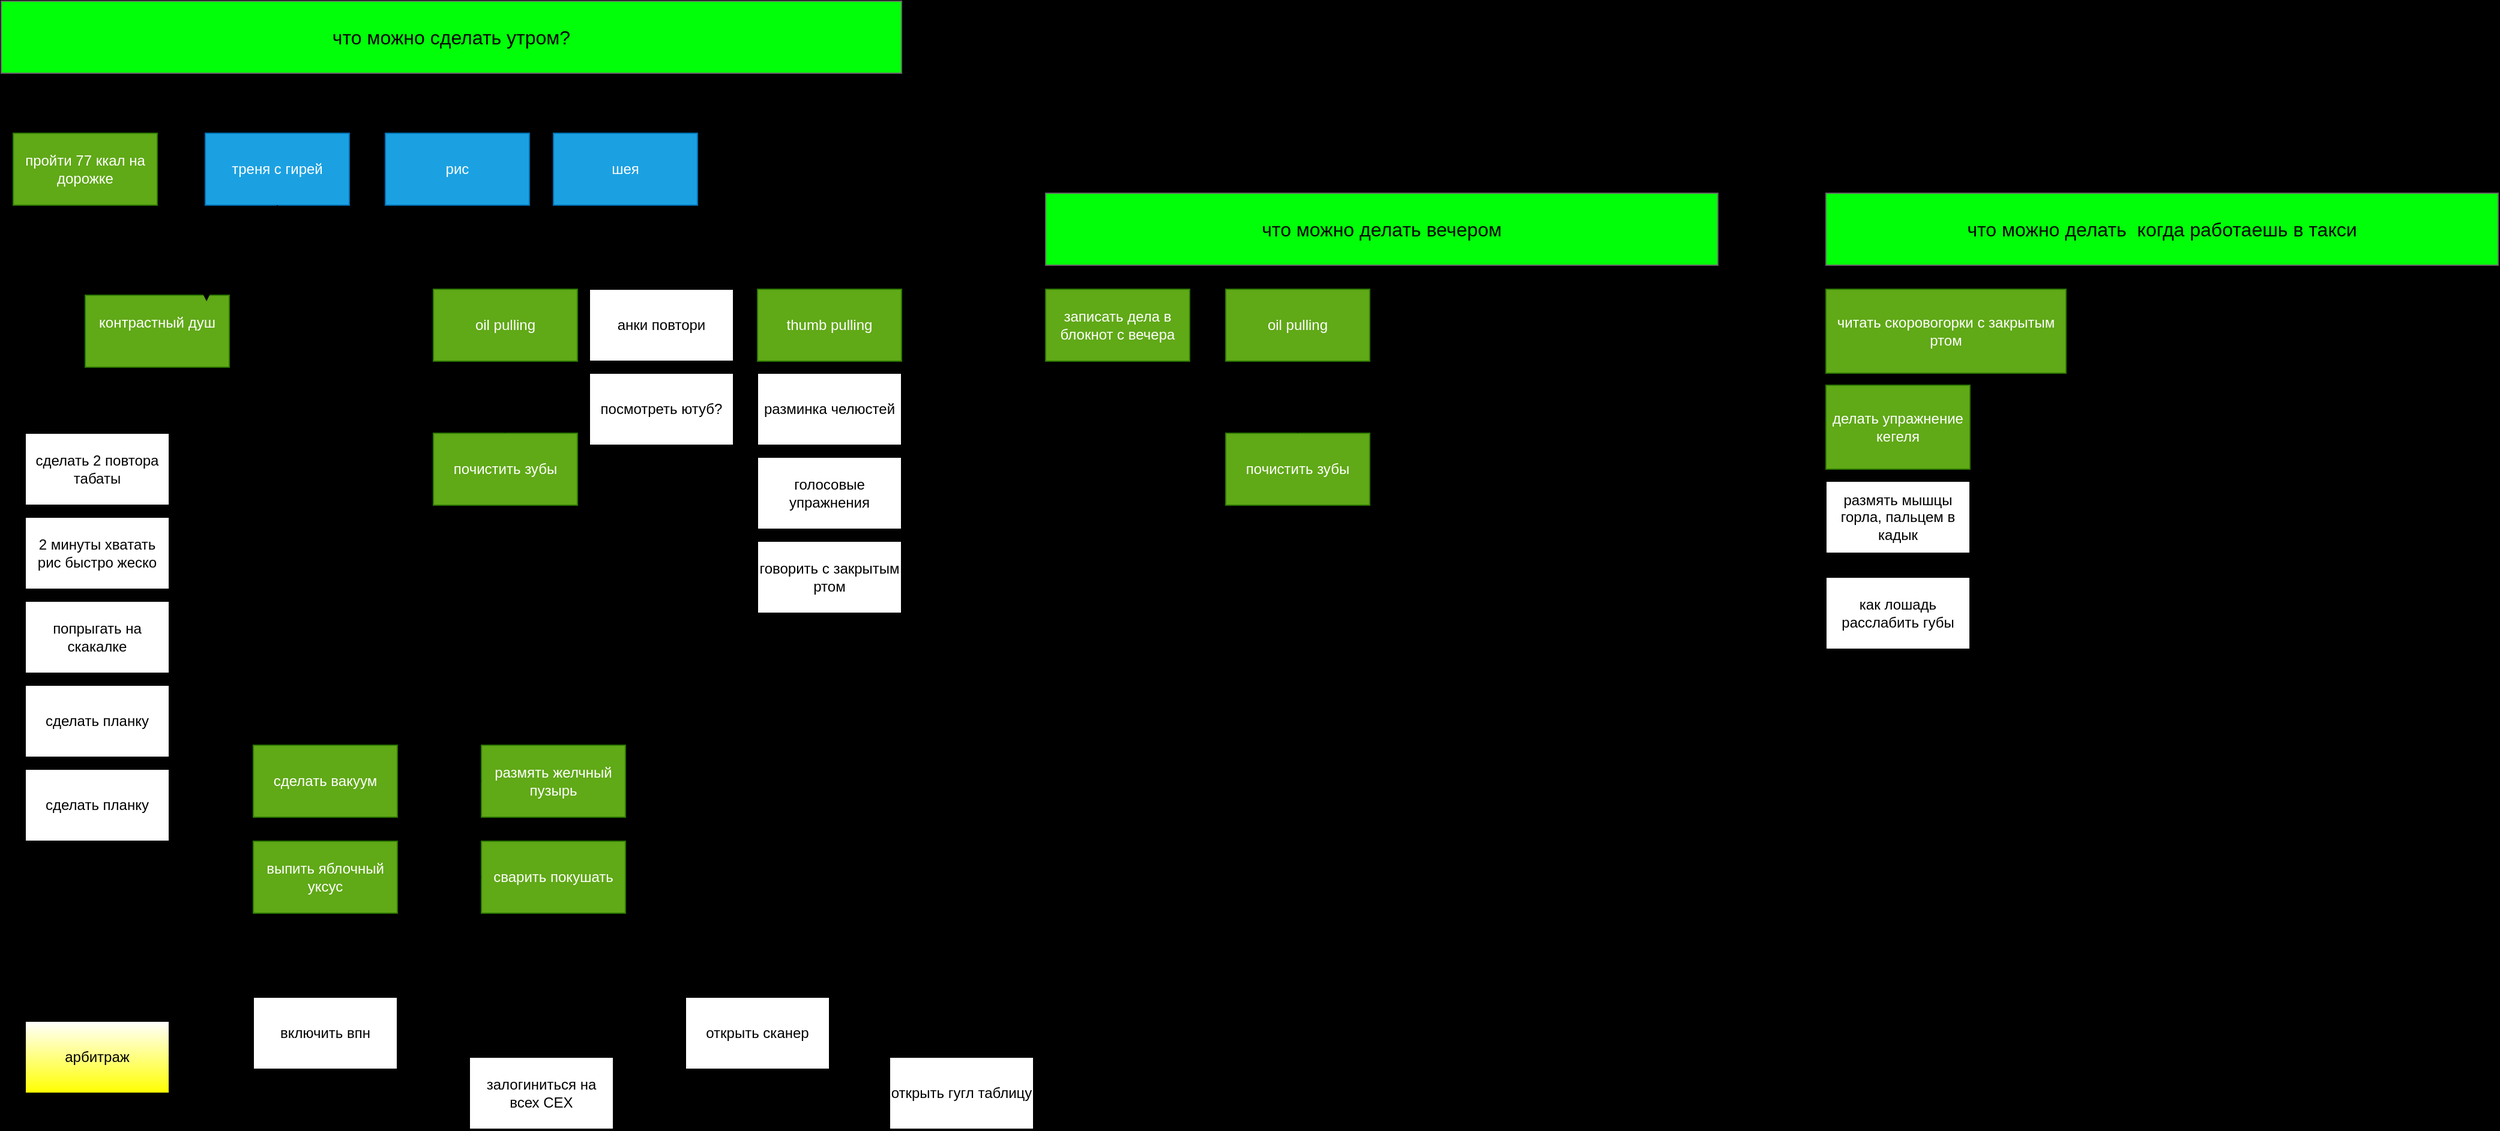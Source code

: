 <mxfile version="26.1.0">
  <diagram name="Страница — 1" id="fe4afWmqSPOwGRRfu1oG">
    <mxGraphModel dx="2286" dy="1210" grid="1" gridSize="10" guides="1" tooltips="1" connect="1" arrows="1" fold="1" page="0" pageScale="1" pageWidth="827" pageHeight="1169" background="#000000" math="0" shadow="0" adaptiveColors="simple">
      <root>
        <mxCell id="0" />
        <mxCell id="1" parent="0" />
        <mxCell id="N8eQh9thFCZGvSdchSBF-1" value="что можно сделать утром?" style="rounded=0;whiteSpace=wrap;html=1;labelBackgroundColor=none;fillColor=#00FF08;strokeColor=#666666;fontColor=#000000;gradientColor=none;fontSize=16;" parent="1" vertex="1">
          <mxGeometry x="-160" y="-120" width="750" height="60" as="geometry" />
        </mxCell>
        <mxCell id="CcC4EHF6xNmilOeLvd2F-5" style="edgeStyle=orthogonalEdgeStyle;rounded=0;orthogonalLoop=1;jettySize=auto;html=1;entryX=0.25;entryY=0;entryDx=0;entryDy=0;" parent="1" source="qaedK1OBrXd_NtfnD_xV-1" target="qaedK1OBrXd_NtfnD_xV-21" edge="1">
          <mxGeometry relative="1" as="geometry" />
        </mxCell>
        <mxCell id="qaedK1OBrXd_NtfnD_xV-1" value="пройти 77 ккал на дорожке" style="rounded=0;whiteSpace=wrap;html=1;labelBackgroundColor=none;fillColor=#60a917;strokeColor=#2D7600;fontColor=#ffffff;" parent="1" vertex="1">
          <mxGeometry x="-150" y="-10" width="120" height="60" as="geometry" />
        </mxCell>
        <mxCell id="qaedK1OBrXd_NtfnD_xV-2" value="сделать 2 повтора табаты" style="rounded=0;whiteSpace=wrap;html=1;labelBackgroundColor=none;" parent="1" vertex="1">
          <mxGeometry x="-140" y="240" width="120" height="60" as="geometry" />
        </mxCell>
        <mxCell id="qaedK1OBrXd_NtfnD_xV-3" value="почистить зубы" style="rounded=0;whiteSpace=wrap;html=1;labelBackgroundColor=none;fillColor=#60a917;fontColor=#ffffff;strokeColor=#2D7600;" parent="1" vertex="1">
          <mxGeometry x="200" y="240" width="120" height="60" as="geometry" />
        </mxCell>
        <mxCell id="qaedK1OBrXd_NtfnD_xV-21" value="&lt;div&gt;контрастный душ&lt;/div&gt;&lt;div&gt;&lt;br&gt;&lt;/div&gt;" style="rounded=0;whiteSpace=wrap;html=1;labelBackgroundColor=none;fillColor=#60a917;fontColor=#ffffff;strokeColor=#2D7600;" parent="1" vertex="1">
          <mxGeometry x="-90" y="125" width="120" height="60" as="geometry" />
        </mxCell>
        <mxCell id="qaedK1OBrXd_NtfnD_xV-5" value="сварить покушать" style="rounded=0;whiteSpace=wrap;html=1;labelBackgroundColor=none;fillColor=#60a917;fontColor=#ffffff;strokeColor=#2D7600;" parent="1" vertex="1">
          <mxGeometry x="240" y="580" width="120" height="60" as="geometry" />
        </mxCell>
        <mxCell id="aKsCuJh0maRcEQ2Xi9_0-6" style="edgeStyle=orthogonalEdgeStyle;rounded=0;orthogonalLoop=1;jettySize=auto;html=1;entryX=0;entryY=0.5;entryDx=0;entryDy=0;" parent="1" source="qaedK1OBrXd_NtfnD_xV-15" target="qaedK1OBrXd_NtfnD_xV-5" edge="1">
          <mxGeometry relative="1" as="geometry" />
        </mxCell>
        <mxCell id="qaedK1OBrXd_NtfnD_xV-15" value="выпить яблочный уксус" style="rounded=0;whiteSpace=wrap;html=1;labelBackgroundColor=none;fillColor=#60a917;fontColor=#ffffff;strokeColor=#2D7600;" parent="1" vertex="1">
          <mxGeometry x="50" y="580" width="120" height="60" as="geometry" />
        </mxCell>
        <mxCell id="qaedK1OBrXd_NtfnD_xV-16" value="размять желчный пузырь" style="rounded=0;whiteSpace=wrap;html=1;labelBackgroundColor=none;fillColor=#60a917;fontColor=#ffffff;strokeColor=#2D7600;" parent="1" vertex="1">
          <mxGeometry x="240" y="500" width="120" height="60" as="geometry" />
        </mxCell>
        <mxCell id="aKsCuJh0maRcEQ2Xi9_0-4" style="edgeStyle=orthogonalEdgeStyle;rounded=0;orthogonalLoop=1;jettySize=auto;html=1;entryX=0;entryY=0.5;entryDx=0;entryDy=0;" parent="1" source="qaedK1OBrXd_NtfnD_xV-17" target="qaedK1OBrXd_NtfnD_xV-16" edge="1">
          <mxGeometry relative="1" as="geometry" />
        </mxCell>
        <mxCell id="qaedK1OBrXd_NtfnD_xV-17" value="сделать вакуум" style="rounded=0;whiteSpace=wrap;html=1;labelBackgroundColor=none;fillColor=#60a917;fontColor=#ffffff;strokeColor=#2D7600;" parent="1" vertex="1">
          <mxGeometry x="50" y="500" width="120" height="60" as="geometry" />
        </mxCell>
        <mxCell id="qaedK1OBrXd_NtfnD_xV-18" value="&lt;div&gt;сделать планку&lt;/div&gt;" style="rounded=0;whiteSpace=wrap;html=1;labelBackgroundColor=none;" parent="1" vertex="1">
          <mxGeometry x="-140" y="450" width="120" height="60" as="geometry" />
        </mxCell>
        <mxCell id="qaedK1OBrXd_NtfnD_xV-6" value="thumb pulling" style="rounded=0;whiteSpace=wrap;html=1;labelBackgroundColor=none;fillColor=#60a917;fontColor=#ffffff;strokeColor=#2D7600;" parent="1" vertex="1">
          <mxGeometry x="470" y="120" width="120" height="60" as="geometry" />
        </mxCell>
        <mxCell id="qaedK1OBrXd_NtfnD_xV-7" value="разминка челюстей" style="rounded=0;whiteSpace=wrap;html=1;labelBackgroundColor=none;" parent="1" vertex="1">
          <mxGeometry x="470" y="190" width="120" height="60" as="geometry" />
        </mxCell>
        <mxCell id="qaedK1OBrXd_NtfnD_xV-8" value="голосовые упражнения" style="rounded=0;whiteSpace=wrap;html=1;labelBackgroundColor=none;" parent="1" vertex="1">
          <mxGeometry x="470" y="260" width="120" height="60" as="geometry" />
        </mxCell>
        <mxCell id="qaedK1OBrXd_NtfnD_xV-19" value="&lt;div&gt;говорить с закрытым ртом&lt;/div&gt;" style="rounded=0;whiteSpace=wrap;html=1;labelBackgroundColor=none;" parent="1" vertex="1">
          <mxGeometry x="470" y="330" width="120" height="60" as="geometry" />
        </mxCell>
        <mxCell id="qaedK1OBrXd_NtfnD_xV-9" value="посмотреть ютуб?" style="rounded=0;whiteSpace=wrap;html=1;labelBackgroundColor=none;" parent="1" vertex="1">
          <mxGeometry x="330" y="190" width="120" height="60" as="geometry" />
        </mxCell>
        <mxCell id="qaedK1OBrXd_NtfnD_xV-10" value="&lt;div&gt;попрыгать на скакалке&lt;/div&gt;" style="rounded=0;whiteSpace=wrap;html=1;labelBackgroundColor=none;" parent="1" vertex="1">
          <mxGeometry x="-140" y="380" width="120" height="60" as="geometry" />
        </mxCell>
        <mxCell id="qaedK1OBrXd_NtfnD_xV-11" value="&lt;div&gt;2 минуты хватать рис быстро жеско&lt;/div&gt;" style="rounded=0;whiteSpace=wrap;html=1;labelBackgroundColor=none;" parent="1" vertex="1">
          <mxGeometry x="-140" y="310" width="120" height="60" as="geometry" />
        </mxCell>
        <mxCell id="qaedK1OBrXd_NtfnD_xV-12" value="анки повтори" style="rounded=0;whiteSpace=wrap;html=1;labelBackgroundColor=none;" parent="1" vertex="1">
          <mxGeometry x="330" y="120" width="120" height="60" as="geometry" />
        </mxCell>
        <mxCell id="qaedK1OBrXd_NtfnD_xV-13" value="&lt;div&gt;записать дела в блокнот с вечера&lt;/div&gt;" style="rounded=0;whiteSpace=wrap;html=1;labelBackgroundColor=none;fillColor=#60a917;fontColor=#ffffff;strokeColor=#2D7600;" parent="1" vertex="1">
          <mxGeometry x="710" y="120" width="120" height="60" as="geometry" />
        </mxCell>
        <mxCell id="aKsCuJh0maRcEQ2Xi9_0-3" style="edgeStyle=orthogonalEdgeStyle;rounded=0;orthogonalLoop=1;jettySize=auto;html=1;" parent="1" source="aKsCuJh0maRcEQ2Xi9_0-1" target="qaedK1OBrXd_NtfnD_xV-3" edge="1">
          <mxGeometry relative="1" as="geometry" />
        </mxCell>
        <mxCell id="aKsCuJh0maRcEQ2Xi9_0-1" value="oil pulling" style="rounded=0;whiteSpace=wrap;html=1;labelBackgroundColor=none;fillColor=#60a917;fontColor=#ffffff;strokeColor=#2D7600;" parent="1" vertex="1">
          <mxGeometry x="200" y="120" width="120" height="60" as="geometry" />
        </mxCell>
        <mxCell id="aKsCuJh0maRcEQ2Xi9_0-7" value="&lt;div&gt;что можно делать вечером&lt;/div&gt;" style="rounded=0;whiteSpace=wrap;html=1;labelBackgroundColor=none;fillColor=#00FF08;strokeColor=#666666;fontColor=#000000;gradientColor=none;fontSize=16;" parent="1" vertex="1">
          <mxGeometry x="710" y="40" width="560" height="60" as="geometry" />
        </mxCell>
        <mxCell id="aKsCuJh0maRcEQ2Xi9_0-8" value="почистить зубы" style="rounded=0;whiteSpace=wrap;html=1;labelBackgroundColor=none;fillColor=#60a917;fontColor=#ffffff;strokeColor=#2D7600;" parent="1" vertex="1">
          <mxGeometry x="860" y="240" width="120" height="60" as="geometry" />
        </mxCell>
        <mxCell id="aKsCuJh0maRcEQ2Xi9_0-9" style="edgeStyle=orthogonalEdgeStyle;rounded=0;orthogonalLoop=1;jettySize=auto;html=1;" parent="1" source="aKsCuJh0maRcEQ2Xi9_0-10" target="aKsCuJh0maRcEQ2Xi9_0-8" edge="1">
          <mxGeometry relative="1" as="geometry" />
        </mxCell>
        <mxCell id="aKsCuJh0maRcEQ2Xi9_0-10" value="oil pulling" style="rounded=0;whiteSpace=wrap;html=1;labelBackgroundColor=none;fillColor=#60a917;fontColor=#ffffff;strokeColor=#2D7600;" parent="1" vertex="1">
          <mxGeometry x="860" y="120" width="120" height="60" as="geometry" />
        </mxCell>
        <mxCell id="aKsCuJh0maRcEQ2Xi9_0-11" value="&lt;div&gt;что можно делать&amp;nbsp; когда работаешь в такси&lt;/div&gt;" style="rounded=0;whiteSpace=wrap;html=1;labelBackgroundColor=none;fillColor=#00FF08;strokeColor=#666666;fontColor=#000000;gradientColor=none;fontSize=16;" parent="1" vertex="1">
          <mxGeometry x="1360" y="40" width="560" height="60" as="geometry" />
        </mxCell>
        <mxCell id="aKsCuJh0maRcEQ2Xi9_0-12" value="читать скоровогорки с закрытым ртом" style="rounded=0;whiteSpace=wrap;html=1;labelBackgroundColor=none;fillColor=#60a917;fontColor=#ffffff;strokeColor=#2D7600;" parent="1" vertex="1">
          <mxGeometry x="1360" y="120" width="200" height="70" as="geometry" />
        </mxCell>
        <mxCell id="aKsCuJh0maRcEQ2Xi9_0-13" value="размять мышцы горла, пальцем в кадык" style="rounded=0;whiteSpace=wrap;html=1;labelBackgroundColor=none;" parent="1" vertex="1">
          <mxGeometry x="1360" y="280" width="120" height="60" as="geometry" />
        </mxCell>
        <mxCell id="aKsCuJh0maRcEQ2Xi9_0-14" value="делать упражнение кегеля" style="rounded=0;whiteSpace=wrap;html=1;labelBackgroundColor=none;fillColor=#60a917;fontColor=#ffffff;strokeColor=#2D7600;" parent="1" vertex="1">
          <mxGeometry x="1360" y="200" width="120" height="70" as="geometry" />
        </mxCell>
        <mxCell id="aKsCuJh0maRcEQ2Xi9_0-15" value="как лошадь расслабить губы" style="rounded=0;whiteSpace=wrap;html=1;labelBackgroundColor=none;" parent="1" vertex="1">
          <mxGeometry x="1360" y="360" width="120" height="60" as="geometry" />
        </mxCell>
        <mxCell id="CcC4EHF6xNmilOeLvd2F-1" value="&lt;div&gt;сделать планку&lt;/div&gt;" style="rounded=0;whiteSpace=wrap;html=1;labelBackgroundColor=none;" parent="1" vertex="1">
          <mxGeometry x="-140" y="520" width="120" height="60" as="geometry" />
        </mxCell>
        <mxCell id="CcC4EHF6xNmilOeLvd2F-7" value="" style="edgeStyle=orthogonalEdgeStyle;rounded=0;orthogonalLoop=1;jettySize=auto;html=1;" parent="1" source="CcC4EHF6xNmilOeLvd2F-2" target="CcC4EHF6xNmilOeLvd2F-6" edge="1">
          <mxGeometry relative="1" as="geometry" />
        </mxCell>
        <mxCell id="CcC4EHF6xNmilOeLvd2F-2" value="треня с гирей" style="rounded=0;whiteSpace=wrap;html=1;labelBackgroundColor=none;fillColor=#1ba1e2;fontColor=#ffffff;strokeColor=#006EAF;" parent="1" vertex="1">
          <mxGeometry x="10" y="-10" width="120" height="60" as="geometry" />
        </mxCell>
        <mxCell id="CcC4EHF6xNmilOeLvd2F-4" style="edgeStyle=orthogonalEdgeStyle;rounded=0;orthogonalLoop=1;jettySize=auto;html=1;entryX=0.842;entryY=0.083;entryDx=0;entryDy=0;entryPerimeter=0;" parent="1" source="CcC4EHF6xNmilOeLvd2F-2" target="qaedK1OBrXd_NtfnD_xV-21" edge="1">
          <mxGeometry relative="1" as="geometry" />
        </mxCell>
        <mxCell id="CcC4EHF6xNmilOeLvd2F-9" value="" style="edgeStyle=orthogonalEdgeStyle;rounded=0;orthogonalLoop=1;jettySize=auto;html=1;" parent="1" source="CcC4EHF6xNmilOeLvd2F-6" target="CcC4EHF6xNmilOeLvd2F-8" edge="1">
          <mxGeometry relative="1" as="geometry" />
        </mxCell>
        <mxCell id="CcC4EHF6xNmilOeLvd2F-6" value="рис" style="rounded=0;whiteSpace=wrap;html=1;labelBackgroundColor=none;fillColor=#1ba1e2;fontColor=#ffffff;strokeColor=#006EAF;" parent="1" vertex="1">
          <mxGeometry x="160" y="-10" width="120" height="60" as="geometry" />
        </mxCell>
        <mxCell id="CcC4EHF6xNmilOeLvd2F-8" value="шея" style="rounded=0;whiteSpace=wrap;html=1;labelBackgroundColor=none;fillColor=#1ba1e2;fontColor=#ffffff;strokeColor=#006EAF;" parent="1" vertex="1">
          <mxGeometry x="300" y="-10" width="120" height="60" as="geometry" />
        </mxCell>
        <mxCell id="WgQGkhrrFzXl0-k6VCGC-6" style="edgeStyle=orthogonalEdgeStyle;rounded=0;orthogonalLoop=1;jettySize=auto;html=1;entryX=0;entryY=0.5;entryDx=0;entryDy=0;" edge="1" parent="1" source="WgQGkhrrFzXl0-k6VCGC-1" target="WgQGkhrrFzXl0-k6VCGC-2">
          <mxGeometry relative="1" as="geometry" />
        </mxCell>
        <mxCell id="WgQGkhrrFzXl0-k6VCGC-1" value="арбитраж" style="rounded=0;whiteSpace=wrap;html=1;labelBackgroundColor=none;glass=0;shadow=0;gradientColor=#FFFF00;" vertex="1" parent="1">
          <mxGeometry x="-140" y="730" width="120" height="60" as="geometry" />
        </mxCell>
        <mxCell id="WgQGkhrrFzXl0-k6VCGC-7" style="edgeStyle=orthogonalEdgeStyle;rounded=0;orthogonalLoop=1;jettySize=auto;html=1;entryX=0;entryY=0.5;entryDx=0;entryDy=0;" edge="1" parent="1" source="WgQGkhrrFzXl0-k6VCGC-2" target="WgQGkhrrFzXl0-k6VCGC-3">
          <mxGeometry relative="1" as="geometry" />
        </mxCell>
        <mxCell id="WgQGkhrrFzXl0-k6VCGC-2" value="включить впн" style="rounded=0;whiteSpace=wrap;html=1;labelBackgroundColor=none;" vertex="1" parent="1">
          <mxGeometry x="50" y="710" width="120" height="60" as="geometry" />
        </mxCell>
        <mxCell id="WgQGkhrrFzXl0-k6VCGC-8" style="edgeStyle=orthogonalEdgeStyle;rounded=0;orthogonalLoop=1;jettySize=auto;html=1;entryX=0;entryY=0.5;entryDx=0;entryDy=0;" edge="1" parent="1" source="WgQGkhrrFzXl0-k6VCGC-3" target="WgQGkhrrFzXl0-k6VCGC-4">
          <mxGeometry relative="1" as="geometry" />
        </mxCell>
        <mxCell id="WgQGkhrrFzXl0-k6VCGC-3" value="залогиниться на всех CEX" style="rounded=0;whiteSpace=wrap;html=1;labelBackgroundColor=none;" vertex="1" parent="1">
          <mxGeometry x="230" y="760" width="120" height="60" as="geometry" />
        </mxCell>
        <mxCell id="WgQGkhrrFzXl0-k6VCGC-9" style="edgeStyle=orthogonalEdgeStyle;rounded=0;orthogonalLoop=1;jettySize=auto;html=1;entryX=0;entryY=0.5;entryDx=0;entryDy=0;" edge="1" parent="1" source="WgQGkhrrFzXl0-k6VCGC-4" target="WgQGkhrrFzXl0-k6VCGC-5">
          <mxGeometry relative="1" as="geometry" />
        </mxCell>
        <mxCell id="WgQGkhrrFzXl0-k6VCGC-4" value="открыть сканер" style="rounded=0;whiteSpace=wrap;html=1;labelBackgroundColor=none;" vertex="1" parent="1">
          <mxGeometry x="410" y="710" width="120" height="60" as="geometry" />
        </mxCell>
        <mxCell id="WgQGkhrrFzXl0-k6VCGC-5" value="открыть гугл таблицу" style="rounded=0;whiteSpace=wrap;html=1;labelBackgroundColor=none;" vertex="1" parent="1">
          <mxGeometry x="580" y="760" width="120" height="60" as="geometry" />
        </mxCell>
      </root>
    </mxGraphModel>
  </diagram>
</mxfile>
